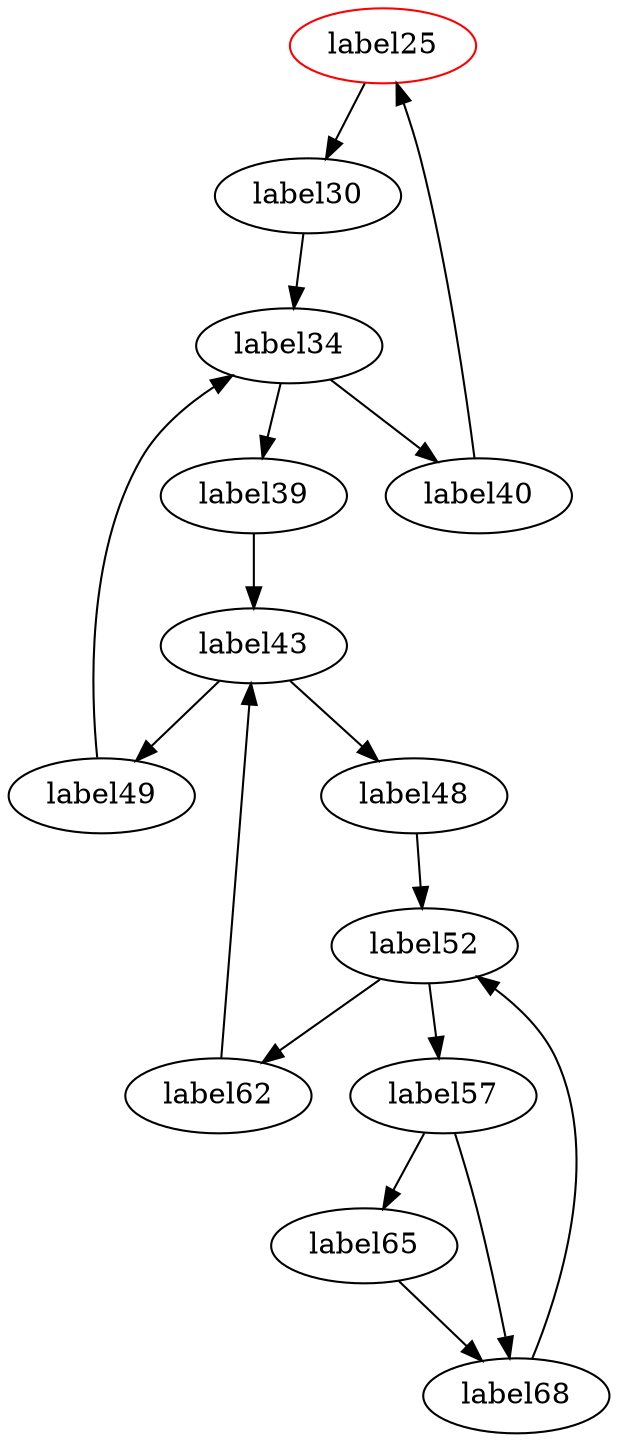 digraph G {
	label25 [color=red];
	label25->label30;
	label52->label57;
	label52->label62;
	label57->label65;
	label57->label68;
	label65->label68;
	label68->label52;
	label62->label43;
	label43->label48;
	label43->label49;
	label48->label52;
	label49->label34;
	label34->label39;
	label34->label40;
	label39->label43;
	label40->label25;
	label30->label34;
}